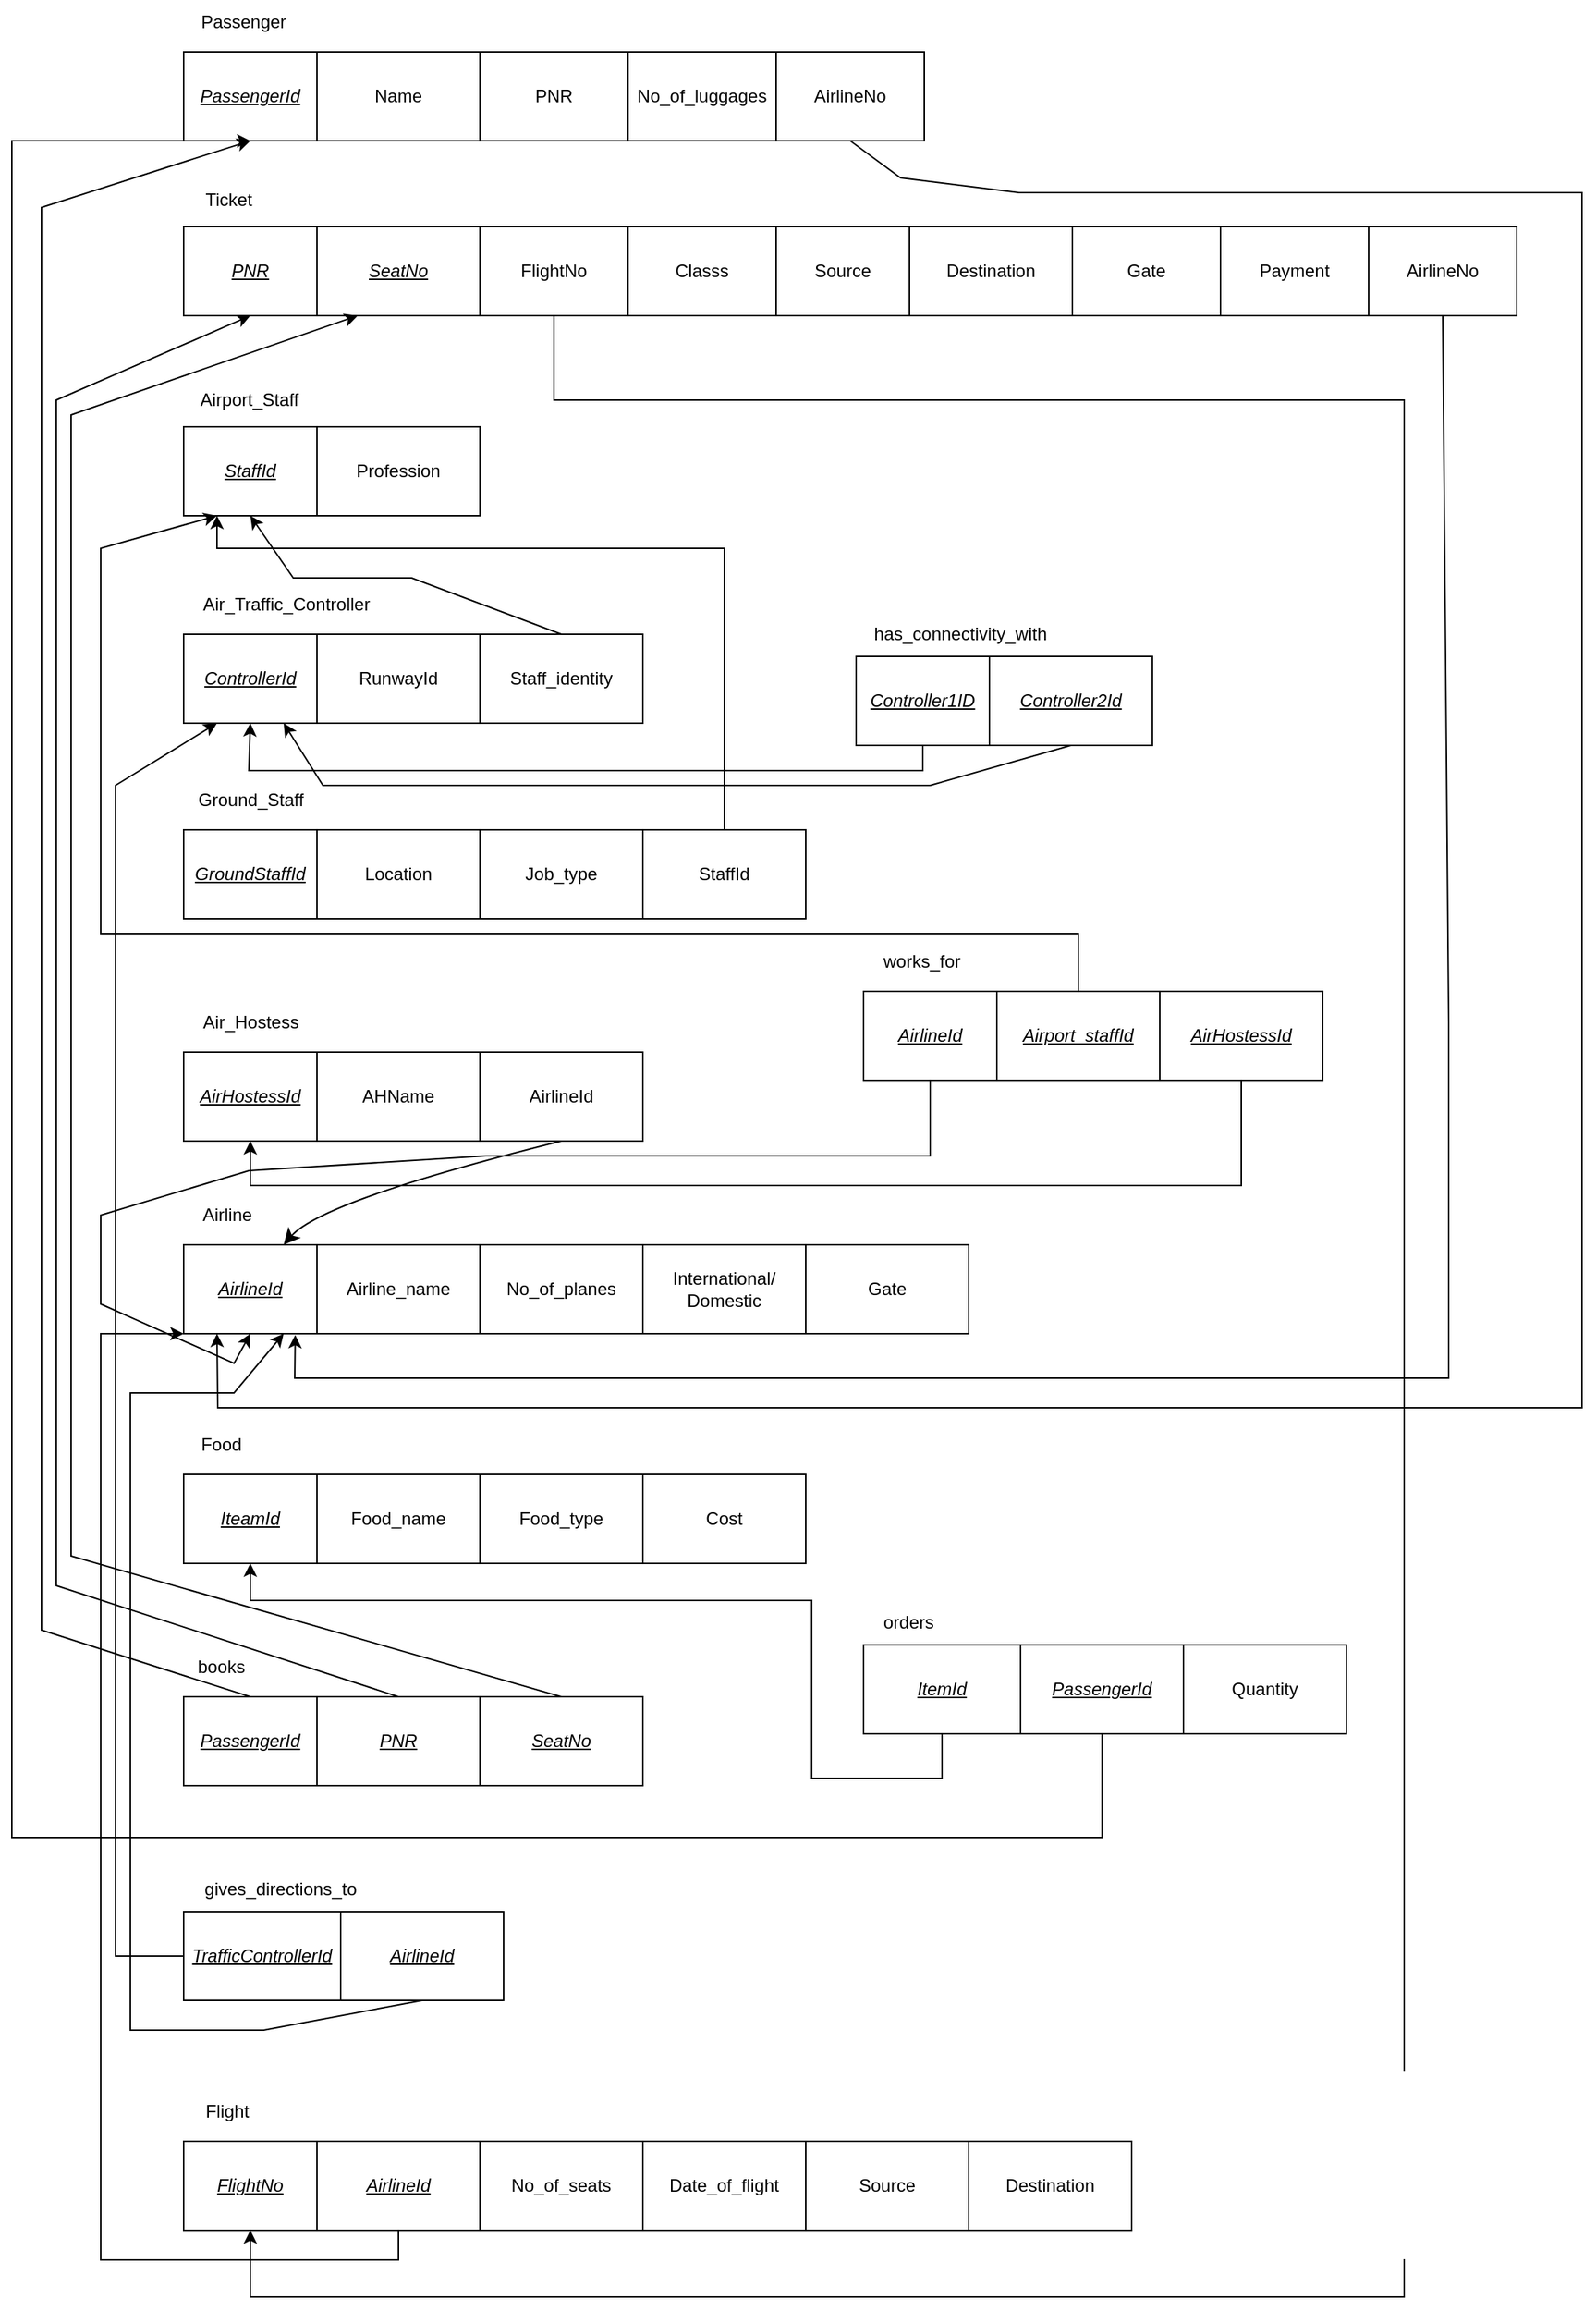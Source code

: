 <mxfile version="20.8.20" type="device"><diagram id="GkIOkwoMBFBsTkNDez7C" name="Page-1"><mxGraphModel dx="2175" dy="552" grid="1" gridSize="10" guides="1" tooltips="1" connect="1" arrows="1" fold="1" page="1" pageScale="1" pageWidth="850" pageHeight="1100" math="0" shadow="0"><root><mxCell id="0"/><mxCell id="1" parent="0"/><mxCell id="AFo_At84OYMjQDr5exNX-1" value="&lt;u style=&quot;&quot;&gt;&lt;i&gt;PassengerId&lt;/i&gt;&lt;/u&gt;" style="rounded=0;whiteSpace=wrap;html=1;" parent="1" vertex="1"><mxGeometry x="106" y="45" width="90" height="60" as="geometry"/></mxCell><mxCell id="AFo_At84OYMjQDr5exNX-2" value="Name" style="rounded=0;whiteSpace=wrap;html=1;" parent="1" vertex="1"><mxGeometry x="196" y="45" width="110" height="60" as="geometry"/></mxCell><mxCell id="AFo_At84OYMjQDr5exNX-5" value="PNR" style="rounded=0;whiteSpace=wrap;html=1;" parent="1" vertex="1"><mxGeometry x="306" y="45" width="100" height="60" as="geometry"/></mxCell><mxCell id="AFo_At84OYMjQDr5exNX-6" value="No_of_luggages" style="rounded=0;whiteSpace=wrap;html=1;" parent="1" vertex="1"><mxGeometry x="406" y="45" width="100" height="60" as="geometry"/></mxCell><mxCell id="AFo_At84OYMjQDr5exNX-8" value="&lt;u style=&quot;&quot;&gt;&lt;i&gt;PNR&lt;/i&gt;&lt;/u&gt;" style="rounded=0;whiteSpace=wrap;html=1;" parent="1" vertex="1"><mxGeometry x="106" y="163" width="90" height="60" as="geometry"/></mxCell><mxCell id="AFo_At84OYMjQDr5exNX-9" value="&lt;u&gt;&lt;i&gt;SeatNo&lt;/i&gt;&lt;/u&gt;" style="rounded=0;whiteSpace=wrap;html=1;" parent="1" vertex="1"><mxGeometry x="196" y="163" width="110" height="60" as="geometry"/></mxCell><mxCell id="VggLhXRu6XKv6vRiK7Kr-15" style="edgeStyle=orthogonalEdgeStyle;rounded=0;orthogonalLoop=1;jettySize=auto;html=1;exitX=0.5;exitY=1;exitDx=0;exitDy=0;entryX=0.5;entryY=1;entryDx=0;entryDy=0;" parent="1" source="AFo_At84OYMjQDr5exNX-10" target="VggLhXRu6XKv6vRiK7Kr-1" edge="1"><mxGeometry relative="1" as="geometry"><Array as="points"><mxPoint x="356" y="280"/><mxPoint x="930" y="280"/><mxPoint x="930" y="1560"/><mxPoint x="151" y="1560"/></Array></mxGeometry></mxCell><mxCell id="AFo_At84OYMjQDr5exNX-10" value="FlightNo" style="rounded=0;whiteSpace=wrap;html=1;" parent="1" vertex="1"><mxGeometry x="306" y="163" width="100" height="60" as="geometry"/></mxCell><mxCell id="AFo_At84OYMjQDr5exNX-11" value="Classs" style="rounded=0;whiteSpace=wrap;html=1;" parent="1" vertex="1"><mxGeometry x="406" y="163" width="100" height="60" as="geometry"/></mxCell><mxCell id="AFo_At84OYMjQDr5exNX-12" value="Passenger" style="text;html=1;align=center;verticalAlign=middle;resizable=0;points=[];autosize=1;strokeColor=none;fillColor=none;" parent="1" vertex="1"><mxGeometry x="106" y="10" width="80" height="30" as="geometry"/></mxCell><mxCell id="AFo_At84OYMjQDr5exNX-13" value="Ticket" style="text;html=1;align=center;verticalAlign=middle;resizable=0;points=[];autosize=1;strokeColor=none;fillColor=none;" parent="1" vertex="1"><mxGeometry x="106" y="130" width="60" height="30" as="geometry"/></mxCell><mxCell id="AFo_At84OYMjQDr5exNX-14" value="Source" style="rounded=0;whiteSpace=wrap;html=1;" parent="1" vertex="1"><mxGeometry x="506" y="163" width="90" height="60" as="geometry"/></mxCell><mxCell id="AFo_At84OYMjQDr5exNX-15" value="Destination" style="rounded=0;whiteSpace=wrap;html=1;" parent="1" vertex="1"><mxGeometry x="596" y="163" width="110" height="60" as="geometry"/></mxCell><mxCell id="AFo_At84OYMjQDr5exNX-16" value="Gate" style="rounded=0;whiteSpace=wrap;html=1;" parent="1" vertex="1"><mxGeometry x="706" y="163" width="100" height="60" as="geometry"/></mxCell><mxCell id="AFo_At84OYMjQDr5exNX-17" value="Payment" style="rounded=0;whiteSpace=wrap;html=1;" parent="1" vertex="1"><mxGeometry x="806" y="163" width="100" height="60" as="geometry"/></mxCell><mxCell id="AFo_At84OYMjQDr5exNX-18" value="&lt;u style=&quot;&quot;&gt;&lt;i&gt;StaffId&lt;/i&gt;&lt;/u&gt;" style="rounded=0;whiteSpace=wrap;html=1;" parent="1" vertex="1"><mxGeometry x="106" y="298" width="90" height="60" as="geometry"/></mxCell><mxCell id="AFo_At84OYMjQDr5exNX-19" value="Profession" style="rounded=0;whiteSpace=wrap;html=1;" parent="1" vertex="1"><mxGeometry x="196" y="298" width="110" height="60" as="geometry"/></mxCell><mxCell id="AFo_At84OYMjQDr5exNX-22" value="Airport_Staff" style="text;html=1;align=center;verticalAlign=middle;resizable=0;points=[];autosize=1;strokeColor=none;fillColor=none;" parent="1" vertex="1"><mxGeometry x="105" y="265" width="90" height="30" as="geometry"/></mxCell><mxCell id="AFo_At84OYMjQDr5exNX-27" value="&lt;u style=&quot;&quot;&gt;&lt;i&gt;ControllerId&lt;/i&gt;&lt;/u&gt;" style="rounded=0;whiteSpace=wrap;html=1;" parent="1" vertex="1"><mxGeometry x="106" y="438" width="90" height="60" as="geometry"/></mxCell><mxCell id="AFo_At84OYMjQDr5exNX-28" value="RunwayId" style="rounded=0;whiteSpace=wrap;html=1;" parent="1" vertex="1"><mxGeometry x="196" y="438" width="110" height="60" as="geometry"/></mxCell><mxCell id="AFo_At84OYMjQDr5exNX-31" value="Air_Traffic_Controller" style="text;html=1;align=center;verticalAlign=middle;resizable=0;points=[];autosize=1;strokeColor=none;fillColor=none;" parent="1" vertex="1"><mxGeometry x="105" y="403" width="140" height="30" as="geometry"/></mxCell><mxCell id="AFo_At84OYMjQDr5exNX-32" value="&lt;u style=&quot;&quot;&gt;&lt;i&gt;GroundStaffId&lt;/i&gt;&lt;/u&gt;" style="rounded=0;whiteSpace=wrap;html=1;" parent="1" vertex="1"><mxGeometry x="106" y="570" width="90" height="60" as="geometry"/></mxCell><mxCell id="AFo_At84OYMjQDr5exNX-33" value="Location" style="rounded=0;whiteSpace=wrap;html=1;" parent="1" vertex="1"><mxGeometry x="196" y="570" width="110" height="60" as="geometry"/></mxCell><mxCell id="AFo_At84OYMjQDr5exNX-34" value="Ground_Staff" style="text;html=1;align=center;verticalAlign=middle;resizable=0;points=[];autosize=1;strokeColor=none;fillColor=none;" parent="1" vertex="1"><mxGeometry x="106" y="535" width="90" height="30" as="geometry"/></mxCell><mxCell id="AFo_At84OYMjQDr5exNX-35" value="Job_type" style="rounded=0;whiteSpace=wrap;html=1;" parent="1" vertex="1"><mxGeometry x="306" y="570" width="110" height="60" as="geometry"/></mxCell><mxCell id="AFo_At84OYMjQDr5exNX-36" value="&lt;u style=&quot;&quot;&gt;&lt;i&gt;AirHostessId&lt;/i&gt;&lt;/u&gt;" style="rounded=0;whiteSpace=wrap;html=1;" parent="1" vertex="1"><mxGeometry x="106" y="720" width="90" height="60" as="geometry"/></mxCell><mxCell id="AFo_At84OYMjQDr5exNX-37" value="AHName" style="rounded=0;whiteSpace=wrap;html=1;" parent="1" vertex="1"><mxGeometry x="196" y="720" width="110" height="60" as="geometry"/></mxCell><mxCell id="AFo_At84OYMjQDr5exNX-38" value="Air_Hostess" style="text;html=1;align=center;verticalAlign=middle;resizable=0;points=[];autosize=1;strokeColor=none;fillColor=none;" parent="1" vertex="1"><mxGeometry x="106" y="685" width="90" height="30" as="geometry"/></mxCell><mxCell id="rTDch8hEgKz2xVhmohH4-1" style="edgeStyle=none;curved=1;rounded=0;orthogonalLoop=1;jettySize=auto;html=1;exitX=0.5;exitY=1;exitDx=0;exitDy=0;entryX=0.75;entryY=0;entryDx=0;entryDy=0;fontSize=12;startSize=8;endSize=8;" parent="1" source="AFo_At84OYMjQDr5exNX-39" target="AFo_At84OYMjQDr5exNX-41" edge="1"><mxGeometry relative="1" as="geometry"><Array as="points"><mxPoint x="200" y="820"/></Array></mxGeometry></mxCell><mxCell id="AFo_At84OYMjQDr5exNX-39" value="AirlineId" style="rounded=0;whiteSpace=wrap;html=1;" parent="1" vertex="1"><mxGeometry x="306" y="720" width="110" height="60" as="geometry"/></mxCell><mxCell id="AFo_At84OYMjQDr5exNX-41" value="&lt;u style=&quot;&quot;&gt;&lt;i&gt;AirlineId&lt;/i&gt;&lt;/u&gt;" style="rounded=0;whiteSpace=wrap;html=1;" parent="1" vertex="1"><mxGeometry x="106" y="850" width="90" height="60" as="geometry"/></mxCell><mxCell id="AFo_At84OYMjQDr5exNX-43" value="Airline" style="text;html=1;align=center;verticalAlign=middle;resizable=0;points=[];autosize=1;strokeColor=none;fillColor=none;" parent="1" vertex="1"><mxGeometry x="105" y="815" width="60" height="30" as="geometry"/></mxCell><mxCell id="NiykME6wz2qO4r4ZzWeu-1" value="&lt;u style=&quot;&quot;&gt;&lt;i&gt;IteamId&lt;/i&gt;&lt;/u&gt;" style="rounded=0;whiteSpace=wrap;html=1;" parent="1" vertex="1"><mxGeometry x="106" y="1005" width="90" height="60" as="geometry"/></mxCell><mxCell id="NiykME6wz2qO4r4ZzWeu-2" value="Food_name" style="rounded=0;whiteSpace=wrap;html=1;" parent="1" vertex="1"><mxGeometry x="196" y="1005" width="110" height="60" as="geometry"/></mxCell><mxCell id="NiykME6wz2qO4r4ZzWeu-3" value="Food" style="text;html=1;align=center;verticalAlign=middle;resizable=0;points=[];autosize=1;strokeColor=none;fillColor=none;" parent="1" vertex="1"><mxGeometry x="106" y="970" width="50" height="30" as="geometry"/></mxCell><mxCell id="NiykME6wz2qO4r4ZzWeu-4" value="Food_type" style="rounded=0;whiteSpace=wrap;html=1;" parent="1" vertex="1"><mxGeometry x="306" y="1005" width="110" height="60" as="geometry"/></mxCell><mxCell id="NiykME6wz2qO4r4ZzWeu-5" value="Airline_name" style="rounded=0;whiteSpace=wrap;html=1;" parent="1" vertex="1"><mxGeometry x="196" y="850" width="110" height="60" as="geometry"/></mxCell><mxCell id="NiykME6wz2qO4r4ZzWeu-6" value="No_of_planes" style="rounded=0;whiteSpace=wrap;html=1;" parent="1" vertex="1"><mxGeometry x="306" y="850" width="110" height="60" as="geometry"/></mxCell><mxCell id="NiykME6wz2qO4r4ZzWeu-7" value="International/&lt;br&gt;Domestic" style="rounded=0;whiteSpace=wrap;html=1;" parent="1" vertex="1"><mxGeometry x="416" y="850" width="110" height="60" as="geometry"/></mxCell><mxCell id="NiykME6wz2qO4r4ZzWeu-8" value="Gate" style="rounded=0;whiteSpace=wrap;html=1;" parent="1" vertex="1"><mxGeometry x="526" y="850" width="110" height="60" as="geometry"/></mxCell><mxCell id="NiykME6wz2qO4r4ZzWeu-16" style="edgeStyle=none;rounded=0;orthogonalLoop=1;jettySize=auto;html=1;exitX=0.5;exitY=0;exitDx=0;exitDy=0;entryX=0.5;entryY=1;entryDx=0;entryDy=0;" parent="1" source="NiykME6wz2qO4r4ZzWeu-12" target="AFo_At84OYMjQDr5exNX-1" edge="1"><mxGeometry relative="1" as="geometry"><Array as="points"><mxPoint x="10" y="1110"/><mxPoint x="10" y="920"/><mxPoint x="10" y="630"/><mxPoint x="10" y="360"/><mxPoint x="10" y="150"/></Array></mxGeometry></mxCell><mxCell id="NiykME6wz2qO4r4ZzWeu-12" value="&lt;i&gt;&lt;u&gt;PassengerId&lt;/u&gt;&lt;/i&gt;" style="rounded=0;whiteSpace=wrap;html=1;" parent="1" vertex="1"><mxGeometry x="106" y="1155" width="90" height="60" as="geometry"/></mxCell><mxCell id="NiykME6wz2qO4r4ZzWeu-17" style="edgeStyle=none;rounded=0;orthogonalLoop=1;jettySize=auto;html=1;exitX=0.5;exitY=0;exitDx=0;exitDy=0;entryX=0.5;entryY=1;entryDx=0;entryDy=0;" parent="1" source="NiykME6wz2qO4r4ZzWeu-13" target="AFo_At84OYMjQDr5exNX-8" edge="1"><mxGeometry relative="1" as="geometry"><Array as="points"><mxPoint x="20" y="1080"/><mxPoint x="20" y="770"/><mxPoint x="20" y="490"/><mxPoint x="20" y="350"/><mxPoint x="20" y="280"/></Array></mxGeometry></mxCell><mxCell id="NiykME6wz2qO4r4ZzWeu-13" value="&lt;i&gt;&lt;u&gt;PNR&lt;/u&gt;&lt;/i&gt;" style="rounded=0;whiteSpace=wrap;html=1;" parent="1" vertex="1"><mxGeometry x="196" y="1155" width="110" height="60" as="geometry"/></mxCell><mxCell id="NiykME6wz2qO4r4ZzWeu-14" value="books" style="text;html=1;align=center;verticalAlign=middle;resizable=0;points=[];autosize=1;strokeColor=none;fillColor=none;" parent="1" vertex="1"><mxGeometry x="101" y="1120" width="60" height="30" as="geometry"/></mxCell><mxCell id="NiykME6wz2qO4r4ZzWeu-18" style="edgeStyle=none;rounded=0;orthogonalLoop=1;jettySize=auto;html=1;exitX=0.5;exitY=0;exitDx=0;exitDy=0;entryX=0.25;entryY=1;entryDx=0;entryDy=0;" parent="1" source="NiykME6wz2qO4r4ZzWeu-15" target="AFo_At84OYMjQDr5exNX-9" edge="1"><mxGeometry relative="1" as="geometry"><Array as="points"><mxPoint x="30" y="1060"/><mxPoint x="30" y="750"/><mxPoint x="30" y="480"/><mxPoint x="30" y="290"/></Array></mxGeometry></mxCell><mxCell id="NiykME6wz2qO4r4ZzWeu-15" value="&lt;i&gt;&lt;u&gt;SeatNo&lt;/u&gt;&lt;/i&gt;" style="rounded=0;whiteSpace=wrap;html=1;" parent="1" vertex="1"><mxGeometry x="306" y="1155" width="110" height="60" as="geometry"/></mxCell><mxCell id="NiykME6wz2qO4r4ZzWeu-24" style="edgeStyle=none;rounded=0;orthogonalLoop=1;jettySize=auto;html=1;exitX=0.5;exitY=1;exitDx=0;exitDy=0;entryX=0.5;entryY=1;entryDx=0;entryDy=0;" parent="1" source="NiykME6wz2qO4r4ZzWeu-21" target="AFo_At84OYMjQDr5exNX-27" edge="1"><mxGeometry relative="1" as="geometry"><Array as="points"><mxPoint x="605" y="530"/><mxPoint x="380" y="530"/><mxPoint x="150" y="530"/></Array></mxGeometry></mxCell><mxCell id="NiykME6wz2qO4r4ZzWeu-21" value="&lt;i&gt;&lt;u&gt;Controller1ID&lt;/u&gt;&lt;/i&gt;" style="rounded=0;whiteSpace=wrap;html=1;" parent="1" vertex="1"><mxGeometry x="560" y="453" width="90" height="60" as="geometry"/></mxCell><mxCell id="NiykME6wz2qO4r4ZzWeu-25" style="edgeStyle=none;rounded=0;orthogonalLoop=1;jettySize=auto;html=1;exitX=0.5;exitY=1;exitDx=0;exitDy=0;entryX=0.75;entryY=1;entryDx=0;entryDy=0;" parent="1" source="NiykME6wz2qO4r4ZzWeu-22" target="AFo_At84OYMjQDr5exNX-27" edge="1"><mxGeometry relative="1" as="geometry"><Array as="points"><mxPoint x="610" y="540"/><mxPoint x="440" y="540"/><mxPoint x="280" y="540"/><mxPoint x="200" y="540"/></Array></mxGeometry></mxCell><mxCell id="NiykME6wz2qO4r4ZzWeu-22" value="&lt;i&gt;&lt;u&gt;Controller2Id&lt;/u&gt;&lt;/i&gt;" style="rounded=0;whiteSpace=wrap;html=1;" parent="1" vertex="1"><mxGeometry x="650" y="453" width="110" height="60" as="geometry"/></mxCell><mxCell id="NiykME6wz2qO4r4ZzWeu-23" value="has_connectivity_with" style="text;html=1;align=center;verticalAlign=middle;resizable=0;points=[];autosize=1;strokeColor=none;fillColor=none;" parent="1" vertex="1"><mxGeometry x="560" y="423" width="140" height="30" as="geometry"/></mxCell><mxCell id="NiykME6wz2qO4r4ZzWeu-27" style="edgeStyle=none;rounded=0;orthogonalLoop=1;jettySize=auto;html=1;exitX=0.5;exitY=0;exitDx=0;exitDy=0;entryX=0.5;entryY=1;entryDx=0;entryDy=0;" parent="1" source="NiykME6wz2qO4r4ZzWeu-26" target="AFo_At84OYMjQDr5exNX-18" edge="1"><mxGeometry relative="1" as="geometry"><Array as="points"><mxPoint x="260" y="400"/><mxPoint x="180" y="400"/></Array></mxGeometry></mxCell><mxCell id="NiykME6wz2qO4r4ZzWeu-26" value="Staff_identity" style="rounded=0;whiteSpace=wrap;html=1;" parent="1" vertex="1"><mxGeometry x="306" y="438" width="110" height="60" as="geometry"/></mxCell><mxCell id="NiykME6wz2qO4r4ZzWeu-32" style="edgeStyle=none;rounded=0;orthogonalLoop=1;jettySize=auto;html=1;entryX=0.5;entryY=1;entryDx=0;entryDy=0;exitX=0.5;exitY=1;exitDx=0;exitDy=0;" parent="1" source="NiykME6wz2qO4r4ZzWeu-28" target="AFo_At84OYMjQDr5exNX-41" edge="1"><mxGeometry relative="1" as="geometry"><mxPoint x="610" y="750" as="sourcePoint"/><Array as="points"><mxPoint x="610" y="790"/><mxPoint x="510" y="790"/><mxPoint x="310" y="790"/><mxPoint x="150" y="800"/><mxPoint x="50" y="830"/><mxPoint x="50" y="860"/><mxPoint x="50" y="890"/><mxPoint x="140" y="930"/></Array></mxGeometry></mxCell><mxCell id="NiykME6wz2qO4r4ZzWeu-28" value="&lt;i&gt;&lt;u&gt;AirlineId&lt;/u&gt;&lt;/i&gt;" style="rounded=0;whiteSpace=wrap;html=1;" parent="1" vertex="1"><mxGeometry x="565" y="679" width="90" height="60" as="geometry"/></mxCell><mxCell id="NiykME6wz2qO4r4ZzWeu-35" style="edgeStyle=none;rounded=0;orthogonalLoop=1;jettySize=auto;html=1;exitX=0.5;exitY=0;exitDx=0;exitDy=0;entryX=0.25;entryY=1;entryDx=0;entryDy=0;" parent="1" source="NiykME6wz2qO4r4ZzWeu-29" target="AFo_At84OYMjQDr5exNX-18" edge="1"><mxGeometry relative="1" as="geometry"><Array as="points"><mxPoint x="710" y="640"/><mxPoint x="570" y="640"/><mxPoint x="380" y="640"/><mxPoint x="50" y="640"/><mxPoint x="50" y="380"/></Array></mxGeometry></mxCell><mxCell id="NiykME6wz2qO4r4ZzWeu-29" value="&lt;i&gt;&lt;u&gt;Airport_staffId&lt;/u&gt;&lt;/i&gt;" style="rounded=0;whiteSpace=wrap;html=1;" parent="1" vertex="1"><mxGeometry x="655" y="679" width="110" height="60" as="geometry"/></mxCell><mxCell id="NiykME6wz2qO4r4ZzWeu-30" value="works_for" style="text;html=1;align=center;verticalAlign=middle;resizable=0;points=[];autosize=1;strokeColor=none;fillColor=none;" parent="1" vertex="1"><mxGeometry x="564" y="644" width="80" height="30" as="geometry"/></mxCell><mxCell id="NiykME6wz2qO4r4ZzWeu-36" style="edgeStyle=none;rounded=0;orthogonalLoop=1;jettySize=auto;html=1;exitX=0.5;exitY=1;exitDx=0;exitDy=0;entryX=0.5;entryY=1;entryDx=0;entryDy=0;" parent="1" source="NiykME6wz2qO4r4ZzWeu-31" target="AFo_At84OYMjQDr5exNX-36" edge="1"><mxGeometry relative="1" as="geometry"><Array as="points"><mxPoint x="820" y="810"/><mxPoint x="690" y="810"/><mxPoint x="500" y="810"/><mxPoint x="320" y="810"/><mxPoint x="210" y="810"/><mxPoint x="151" y="810"/></Array></mxGeometry></mxCell><mxCell id="NiykME6wz2qO4r4ZzWeu-31" value="&lt;i&gt;&lt;u&gt;AirHostessId&lt;/u&gt;&lt;/i&gt;" style="rounded=0;whiteSpace=wrap;html=1;" parent="1" vertex="1"><mxGeometry x="765" y="679" width="110" height="60" as="geometry"/></mxCell><mxCell id="NiykME6wz2qO4r4ZzWeu-41" style="edgeStyle=none;rounded=0;orthogonalLoop=1;jettySize=auto;html=1;exitX=0;exitY=0.5;exitDx=0;exitDy=0;entryX=0.25;entryY=1;entryDx=0;entryDy=0;" parent="1" source="NiykME6wz2qO4r4ZzWeu-37" target="AFo_At84OYMjQDr5exNX-27" edge="1"><mxGeometry relative="1" as="geometry"><Array as="points"><mxPoint x="60" y="1330"/><mxPoint x="60" y="800"/><mxPoint x="60" y="610"/><mxPoint x="60" y="540"/></Array></mxGeometry></mxCell><mxCell id="NiykME6wz2qO4r4ZzWeu-37" value="&lt;i&gt;&lt;u&gt;TrafficControllerId&lt;/u&gt;&lt;/i&gt;" style="rounded=0;whiteSpace=wrap;html=1;" parent="1" vertex="1"><mxGeometry x="106" y="1300" width="106" height="60" as="geometry"/></mxCell><mxCell id="NiykME6wz2qO4r4ZzWeu-44" style="edgeStyle=none;rounded=0;orthogonalLoop=1;jettySize=auto;html=1;exitX=0.5;exitY=1;exitDx=0;exitDy=0;entryX=0.75;entryY=1;entryDx=0;entryDy=0;" parent="1" source="NiykME6wz2qO4r4ZzWeu-38" target="AFo_At84OYMjQDr5exNX-41" edge="1"><mxGeometry relative="1" as="geometry"><Array as="points"><mxPoint x="160" y="1380"/><mxPoint x="100" y="1380"/><mxPoint x="70" y="1380"/><mxPoint x="70" y="1190"/><mxPoint x="70" y="950"/><mxPoint x="140" y="950"/></Array></mxGeometry></mxCell><mxCell id="NiykME6wz2qO4r4ZzWeu-38" value="&lt;i&gt;&lt;u&gt;AirlineId&lt;/u&gt;&lt;/i&gt;" style="rounded=0;whiteSpace=wrap;html=1;" parent="1" vertex="1"><mxGeometry x="212" y="1300" width="110" height="60" as="geometry"/></mxCell><mxCell id="NiykME6wz2qO4r4ZzWeu-39" value="gives_directions_to" style="text;html=1;align=center;verticalAlign=middle;resizable=0;points=[];autosize=1;strokeColor=none;fillColor=none;" parent="1" vertex="1"><mxGeometry x="106" y="1270" width="130" height="30" as="geometry"/></mxCell><mxCell id="NiykME6wz2qO4r4ZzWeu-46" style="edgeStyle=none;rounded=0;orthogonalLoop=1;jettySize=auto;html=1;exitX=0.5;exitY=1;exitDx=0;exitDy=0;entryX=0.837;entryY=1.014;entryDx=0;entryDy=0;entryPerimeter=0;" parent="1" source="NiykME6wz2qO4r4ZzWeu-45" target="AFo_At84OYMjQDr5exNX-41" edge="1"><mxGeometry relative="1" as="geometry"><Array as="points"><mxPoint x="960" y="700"/><mxPoint x="960" y="940"/><mxPoint x="580" y="940"/><mxPoint x="380" y="940"/><mxPoint x="260" y="940"/><mxPoint x="181" y="940"/></Array></mxGeometry></mxCell><mxCell id="NiykME6wz2qO4r4ZzWeu-45" value="AirlineNo" style="rounded=0;whiteSpace=wrap;html=1;" parent="1" vertex="1"><mxGeometry x="906" y="163" width="100" height="60" as="geometry"/></mxCell><mxCell id="NiykME6wz2qO4r4ZzWeu-48" style="edgeStyle=none;rounded=0;orthogonalLoop=1;jettySize=auto;html=1;exitX=0.5;exitY=1;exitDx=0;exitDy=0;entryX=0.25;entryY=1;entryDx=0;entryDy=0;" parent="1" source="NiykME6wz2qO4r4ZzWeu-47" target="AFo_At84OYMjQDr5exNX-41" edge="1"><mxGeometry relative="1" as="geometry"><Array as="points"><mxPoint x="590" y="130"/><mxPoint x="670" y="140"/><mxPoint x="810" y="140"/><mxPoint x="1050" y="140"/><mxPoint x="1050" y="590"/><mxPoint x="1050" y="850"/><mxPoint x="1050" y="920"/><mxPoint x="1050" y="960"/><mxPoint x="590" y="960"/><mxPoint x="129" y="960"/></Array></mxGeometry></mxCell><mxCell id="NiykME6wz2qO4r4ZzWeu-47" value="AirlineNo" style="rounded=0;whiteSpace=wrap;html=1;" parent="1" vertex="1"><mxGeometry x="506" y="45" width="100" height="60" as="geometry"/></mxCell><mxCell id="lmF0c26uVXbc3KaF8MmB-2" style="edgeStyle=orthogonalEdgeStyle;rounded=0;orthogonalLoop=1;jettySize=auto;html=1;exitX=0.5;exitY=0;exitDx=0;exitDy=0;entryX=0.25;entryY=1;entryDx=0;entryDy=0;" parent="1" source="lmF0c26uVXbc3KaF8MmB-1" target="AFo_At84OYMjQDr5exNX-18" edge="1"><mxGeometry relative="1" as="geometry"><Array as="points"><mxPoint x="471" y="380"/><mxPoint x="129" y="380"/></Array></mxGeometry></mxCell><mxCell id="lmF0c26uVXbc3KaF8MmB-1" value="StaffId" style="rounded=0;whiteSpace=wrap;html=1;" parent="1" vertex="1"><mxGeometry x="416" y="570" width="110" height="60" as="geometry"/></mxCell><mxCell id="VggLhXRu6XKv6vRiK7Kr-1" value="&lt;u style=&quot;&quot;&gt;&lt;i&gt;FlightNo&lt;/i&gt;&lt;/u&gt;" style="rounded=0;whiteSpace=wrap;html=1;" parent="1" vertex="1"><mxGeometry x="106" y="1455" width="90" height="60" as="geometry"/></mxCell><mxCell id="VggLhXRu6XKv6vRiK7Kr-2" value="Flight" style="text;html=1;align=center;verticalAlign=middle;resizable=0;points=[];autosize=1;strokeColor=none;fillColor=none;" parent="1" vertex="1"><mxGeometry x="110" y="1420" width="50" height="30" as="geometry"/></mxCell><mxCell id="VggLhXRu6XKv6vRiK7Kr-3" value="No_of_seats" style="rounded=0;whiteSpace=wrap;html=1;" parent="1" vertex="1"><mxGeometry x="306" y="1455" width="110" height="60" as="geometry"/></mxCell><mxCell id="VggLhXRu6XKv6vRiK7Kr-4" value="Date_of_flight" style="rounded=0;whiteSpace=wrap;html=1;" parent="1" vertex="1"><mxGeometry x="416" y="1455" width="110" height="60" as="geometry"/></mxCell><mxCell id="VggLhXRu6XKv6vRiK7Kr-5" value="Source" style="rounded=0;whiteSpace=wrap;html=1;" parent="1" vertex="1"><mxGeometry x="526" y="1455" width="110" height="60" as="geometry"/></mxCell><mxCell id="VggLhXRu6XKv6vRiK7Kr-6" value="Destination" style="rounded=0;whiteSpace=wrap;html=1;" parent="1" vertex="1"><mxGeometry x="636" y="1455" width="110" height="60" as="geometry"/></mxCell><mxCell id="VggLhXRu6XKv6vRiK7Kr-14" style="edgeStyle=orthogonalEdgeStyle;rounded=0;orthogonalLoop=1;jettySize=auto;html=1;exitX=0.5;exitY=1;exitDx=0;exitDy=0;entryX=0;entryY=1;entryDx=0;entryDy=0;" parent="1" source="VggLhXRu6XKv6vRiK7Kr-13" target="AFo_At84OYMjQDr5exNX-41" edge="1"><mxGeometry relative="1" as="geometry"><Array as="points"><mxPoint x="251" y="1535"/><mxPoint x="50" y="1535"/><mxPoint x="50" y="910"/></Array></mxGeometry></mxCell><mxCell id="VggLhXRu6XKv6vRiK7Kr-13" value="&lt;i&gt;&lt;u&gt;AirlineId&lt;/u&gt;&lt;/i&gt;" style="rounded=0;whiteSpace=wrap;html=1;" parent="1" vertex="1"><mxGeometry x="196" y="1455" width="110" height="60" as="geometry"/></mxCell><mxCell id="VggLhXRu6XKv6vRiK7Kr-19" style="edgeStyle=orthogonalEdgeStyle;rounded=0;orthogonalLoop=1;jettySize=auto;html=1;exitX=0.5;exitY=1;exitDx=0;exitDy=0;entryX=0.5;entryY=1;entryDx=0;entryDy=0;" parent="1" source="VggLhXRu6XKv6vRiK7Kr-16" target="NiykME6wz2qO4r4ZzWeu-1" edge="1"><mxGeometry relative="1" as="geometry"><Array as="points"><mxPoint x="618" y="1210"/><mxPoint x="530" y="1210"/><mxPoint x="530" y="1090"/><mxPoint x="151" y="1090"/></Array></mxGeometry></mxCell><mxCell id="VggLhXRu6XKv6vRiK7Kr-16" value="&lt;i&gt;&lt;u&gt;ItemId&lt;/u&gt;&lt;/i&gt;" style="rounded=0;whiteSpace=wrap;html=1;" parent="1" vertex="1"><mxGeometry x="565" y="1120" width="106" height="60" as="geometry"/></mxCell><mxCell id="VggLhXRu6XKv6vRiK7Kr-20" style="edgeStyle=orthogonalEdgeStyle;rounded=0;orthogonalLoop=1;jettySize=auto;html=1;exitX=0.5;exitY=0;exitDx=0;exitDy=0;entryX=0.5;entryY=1;entryDx=0;entryDy=0;" parent="1" source="VggLhXRu6XKv6vRiK7Kr-17" target="AFo_At84OYMjQDr5exNX-1" edge="1"><mxGeometry relative="1" as="geometry"><Array as="points"><mxPoint x="726" y="1250"/><mxPoint x="-10" y="1250"/><mxPoint x="-10" y="105"/></Array></mxGeometry></mxCell><mxCell id="VggLhXRu6XKv6vRiK7Kr-17" value="&lt;i&gt;&lt;u&gt;PassengerId&lt;/u&gt;&lt;/i&gt;" style="rounded=0;whiteSpace=wrap;html=1;" parent="1" vertex="1"><mxGeometry x="671" y="1120" width="110" height="60" as="geometry"/></mxCell><mxCell id="VggLhXRu6XKv6vRiK7Kr-18" value="orders" style="text;html=1;align=center;verticalAlign=middle;resizable=0;points=[];autosize=1;strokeColor=none;fillColor=none;" parent="1" vertex="1"><mxGeometry x="565" y="1090" width="60" height="30" as="geometry"/></mxCell><mxCell id="6usrqFDjJ76YVMjUztIp-1" value="Cost" style="rounded=0;whiteSpace=wrap;html=1;" vertex="1" parent="1"><mxGeometry x="416" y="1005" width="110" height="60" as="geometry"/></mxCell><mxCell id="6usrqFDjJ76YVMjUztIp-2" value="Quantity" style="rounded=0;whiteSpace=wrap;html=1;" vertex="1" parent="1"><mxGeometry x="781" y="1120" width="110" height="60" as="geometry"/></mxCell></root></mxGraphModel></diagram></mxfile>